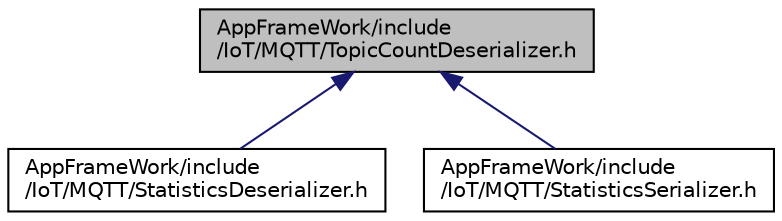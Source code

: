 digraph "AppFrameWork/include/IoT/MQTT/TopicCountDeserializer.h"
{
 // LATEX_PDF_SIZE
  edge [fontname="Helvetica",fontsize="10",labelfontname="Helvetica",labelfontsize="10"];
  node [fontname="Helvetica",fontsize="10",shape=record];
  Node1 [label="AppFrameWork/include\l/IoT/MQTT/TopicCountDeserializer.h",height=0.2,width=0.4,color="black", fillcolor="grey75", style="filled", fontcolor="black",tooltip=" "];
  Node1 -> Node2 [dir="back",color="midnightblue",fontsize="10",style="solid",fontname="Helvetica"];
  Node2 [label="AppFrameWork/include\l/IoT/MQTT/StatisticsDeserializer.h",height=0.2,width=0.4,color="black", fillcolor="white", style="filled",URL="$StatisticsDeserializer_8h.html",tooltip=" "];
  Node1 -> Node3 [dir="back",color="midnightblue",fontsize="10",style="solid",fontname="Helvetica"];
  Node3 [label="AppFrameWork/include\l/IoT/MQTT/StatisticsSerializer.h",height=0.2,width=0.4,color="black", fillcolor="white", style="filled",URL="$StatisticsSerializer_8h.html",tooltip=" "];
}
